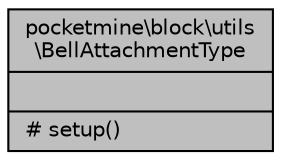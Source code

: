 digraph "pocketmine\block\utils\BellAttachmentType"
{
 // INTERACTIVE_SVG=YES
 // LATEX_PDF_SIZE
  edge [fontname="Helvetica",fontsize="10",labelfontname="Helvetica",labelfontsize="10"];
  node [fontname="Helvetica",fontsize="10",shape=record];
  Node1 [label="{pocketmine\\block\\utils\l\\BellAttachmentType\n||# setup()\l}",height=0.2,width=0.4,color="black", fillcolor="grey75", style="filled", fontcolor="black",tooltip=" "];
}
